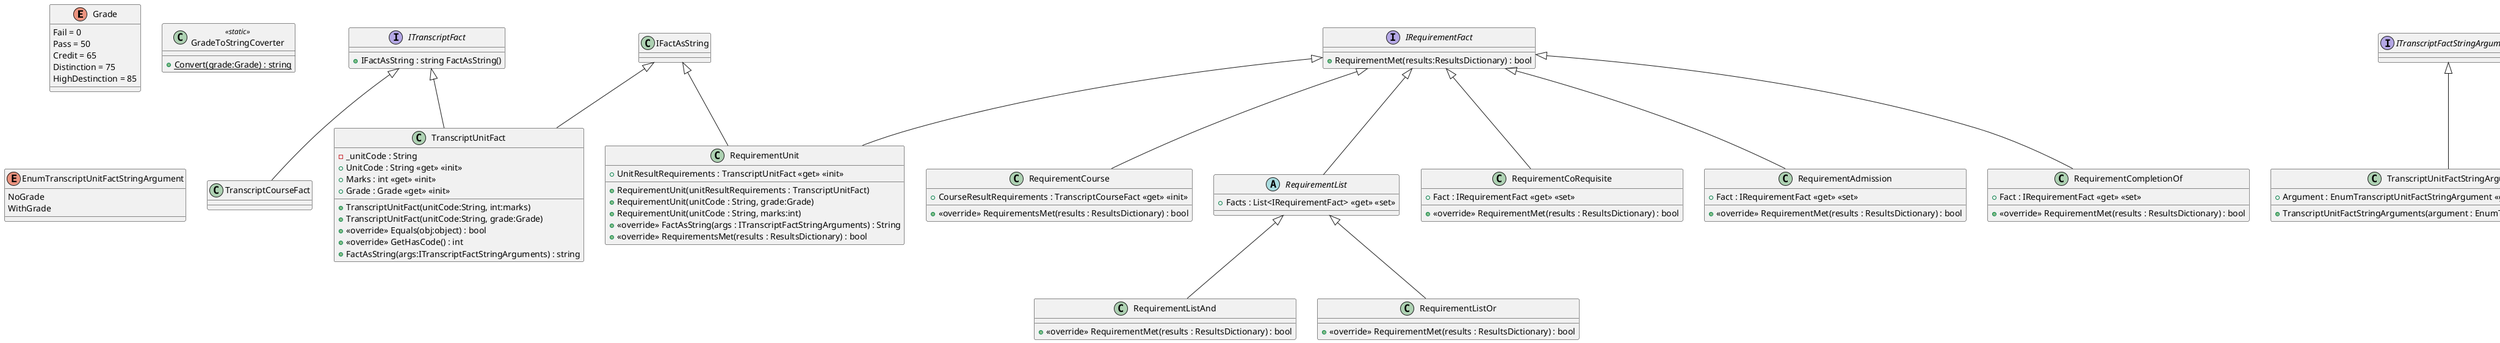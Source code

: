 @startuml Diagram

enum Grade {
    Fail = 0
    Pass = 50
    Credit = 65
    Distinction = 75
    HighDestinction = 85
}

class GradeToStringCoverter <<static>> {
    + {static} Convert(grade:Grade) : string
}


interface ITranscriptFact {
    + IFactAsString : string FactAsString()
}


class TranscriptCourseFact
ITranscriptFact <|-- TranscriptCourseFact

class TranscriptUnitFact {
    - _unitCode : String
    + UnitCode : String <<get>> <<init>>
    + Marks : int <<get>> <<init>>
    + Grade : Grade <<get>> <<init>>
    + TranscriptUnitFact(unitCode:String, int:marks)
    + TranscriptUnitFact(unitCode:String, grade:Grade)
    + <<override>> Equals(obj:object) : bool
    + <<override>> GetHasCode() : int
    + FactAsString(args:ITranscriptFactStringArguments) : string
}
ITranscriptFact <|-- TranscriptUnitFact
IFactAsString <|-- TranscriptUnitFact

interface ITranscriptFactStringArguments
enum EnumTranscriptUnitFactStringArgument {
    NoGrade
    WithGrade
}
class TranscriptUnitFactStringArguments {
    + Argument : EnumTranscriptUnitFactStringArgument <<get>> <<init>>
    + TranscriptUnitFactStringArguments(argument : EnumTranscriptFactStringArgument)
}
ITranscriptFactStringArguments <|-- TranscriptUnitFactStringArguments

interface IRequirementFact {
    + RequirementMet(results:ResultsDictionary) : bool 
}

class RequirementUnit {
    + UnitResultRequirements : TranscriptUnitFact <<get>> <<init>>
    + RequirementUnit(unitResultRequirements : TranscriptUnitFact)
    + RequirementUnit(unitCode : String, grade:Grade)
    + RequirementUnit(unitCode : String, marks:int)
    + <<override>> FactAsString(args : ITranscriptFactStringArguments) : String
    + <<override>> RequirementsMet(results : ResultsDictionary) : bool
}
IRequirementFact <|-- RequirementUnit
IFactAsString <|-- RequirementUnit

class RequirementCourse {
    + CourseResultRequirements : TranscriptCourseFact <<get>> <<init>>
    + <<override>> RequirementsMet(results : ResultsDictionary) : bool
}
IRequirementFact <|-- RequirementCourse

abstract class RequirementList {
    + Facts : List<IRequirementFact> <<get>> <<set>>
}
IRequirementFact <|-- RequirementList 

class RequirementListAnd {
    + <<override>> RequirementMet(results : ResultsDictionary) : bool
}
RequirementList <|-- RequirementListAnd 

class RequirementListOr {
    + <<override>> RequirementMet(results : ResultsDictionary) : bool
}
RequirementList <|-- RequirementListOr 

class RequirementCoRequisite {
    + Fact : IRequirementFact <<get>> <<set>>
    + <<override>> RequirementMet(results : ResultsDictionary) : bool
}
IRequirementFact <|-- RequirementCoRequisite 

class RequirementAdmission {
    + Fact : IRequirementFact <<get>> <<set>>
    + <<override>> RequirementMet(results : ResultsDictionary) : bool
}
IRequirementFact <|-- RequirementAdmission 

class RequirementCompletionOf {
    + Fact : IRequirementFact <<get>> <<set>>
    + <<override>> RequirementMet(results : ResultsDictionary) : bool
}
IRequirementFact <|-- RequirementCompletionOf 
@enduml